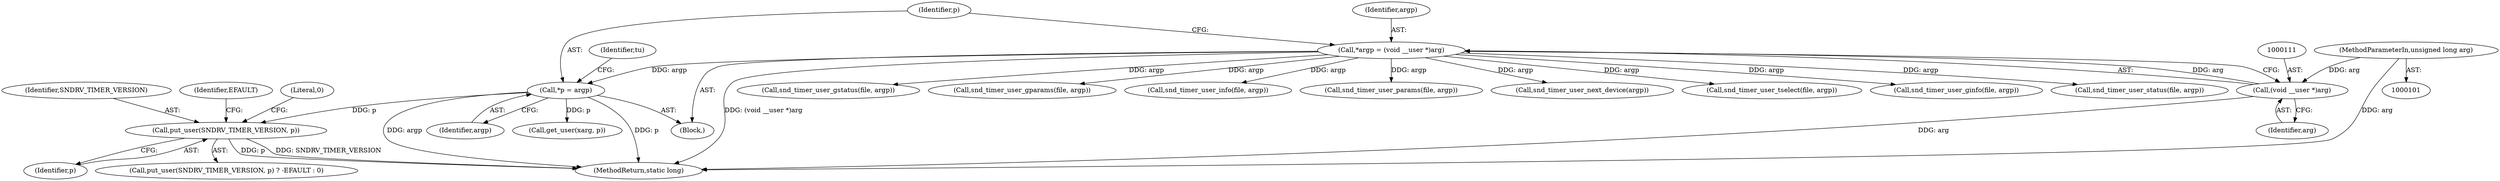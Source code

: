 digraph "0_linux_af368027a49a751d6ff4ee9e3f9961f35bb4fede@pointer" {
"1000128" [label="(Call,put_user(SNDRV_TIMER_VERSION, p))"];
"1000114" [label="(Call,*p = argp)"];
"1000108" [label="(Call,*argp = (void __user *)arg)"];
"1000110" [label="(Call,(void __user *)arg)"];
"1000104" [label="(MethodParameterIn,unsigned long arg)"];
"1000199" [label="(Call,snd_timer_user_gstatus(file, argp))"];
"1000118" [label="(Identifier,tu)"];
"1000116" [label="(Identifier,argp)"];
"1000129" [label="(Identifier,SNDRV_TIMER_VERSION)"];
"1000194" [label="(Call,snd_timer_user_gparams(file, argp))"];
"1000130" [label="(Identifier,p)"];
"1000114" [label="(Call,*p = argp)"];
"1000209" [label="(Call,snd_timer_user_info(file, argp))"];
"1000214" [label="(Call,snd_timer_user_params(file, argp))"];
"1000104" [label="(MethodParameterIn,unsigned long arg)"];
"1000128" [label="(Call,put_user(SNDRV_TIMER_VERSION, p))"];
"1000136" [label="(Call,snd_timer_user_next_device(argp))"];
"1000204" [label="(Call,snd_timer_user_tselect(file, argp))"];
"1000127" [label="(Call,put_user(SNDRV_TIMER_VERSION, p) ? -EFAULT : 0)"];
"1000160" [label="(Call,get_user(xarg, p))"];
"1000189" [label="(Call,snd_timer_user_ginfo(file, argp))"];
"1000112" [label="(Identifier,arg)"];
"1000105" [label="(Block,)"];
"1000219" [label="(Call,snd_timer_user_status(file, argp))"];
"1000132" [label="(Identifier,EFAULT)"];
"1000133" [label="(Literal,0)"];
"1000245" [label="(MethodReturn,static long)"];
"1000109" [label="(Identifier,argp)"];
"1000108" [label="(Call,*argp = (void __user *)arg)"];
"1000110" [label="(Call,(void __user *)arg)"];
"1000115" [label="(Identifier,p)"];
"1000128" -> "1000127"  [label="AST: "];
"1000128" -> "1000130"  [label="CFG: "];
"1000129" -> "1000128"  [label="AST: "];
"1000130" -> "1000128"  [label="AST: "];
"1000132" -> "1000128"  [label="CFG: "];
"1000133" -> "1000128"  [label="CFG: "];
"1000128" -> "1000245"  [label="DDG: p"];
"1000128" -> "1000245"  [label="DDG: SNDRV_TIMER_VERSION"];
"1000114" -> "1000128"  [label="DDG: p"];
"1000114" -> "1000105"  [label="AST: "];
"1000114" -> "1000116"  [label="CFG: "];
"1000115" -> "1000114"  [label="AST: "];
"1000116" -> "1000114"  [label="AST: "];
"1000118" -> "1000114"  [label="CFG: "];
"1000114" -> "1000245"  [label="DDG: p"];
"1000114" -> "1000245"  [label="DDG: argp"];
"1000108" -> "1000114"  [label="DDG: argp"];
"1000114" -> "1000160"  [label="DDG: p"];
"1000108" -> "1000105"  [label="AST: "];
"1000108" -> "1000110"  [label="CFG: "];
"1000109" -> "1000108"  [label="AST: "];
"1000110" -> "1000108"  [label="AST: "];
"1000115" -> "1000108"  [label="CFG: "];
"1000108" -> "1000245"  [label="DDG: (void __user *)arg"];
"1000110" -> "1000108"  [label="DDG: arg"];
"1000108" -> "1000136"  [label="DDG: argp"];
"1000108" -> "1000189"  [label="DDG: argp"];
"1000108" -> "1000194"  [label="DDG: argp"];
"1000108" -> "1000199"  [label="DDG: argp"];
"1000108" -> "1000204"  [label="DDG: argp"];
"1000108" -> "1000209"  [label="DDG: argp"];
"1000108" -> "1000214"  [label="DDG: argp"];
"1000108" -> "1000219"  [label="DDG: argp"];
"1000110" -> "1000112"  [label="CFG: "];
"1000111" -> "1000110"  [label="AST: "];
"1000112" -> "1000110"  [label="AST: "];
"1000110" -> "1000245"  [label="DDG: arg"];
"1000104" -> "1000110"  [label="DDG: arg"];
"1000104" -> "1000101"  [label="AST: "];
"1000104" -> "1000245"  [label="DDG: arg"];
}
